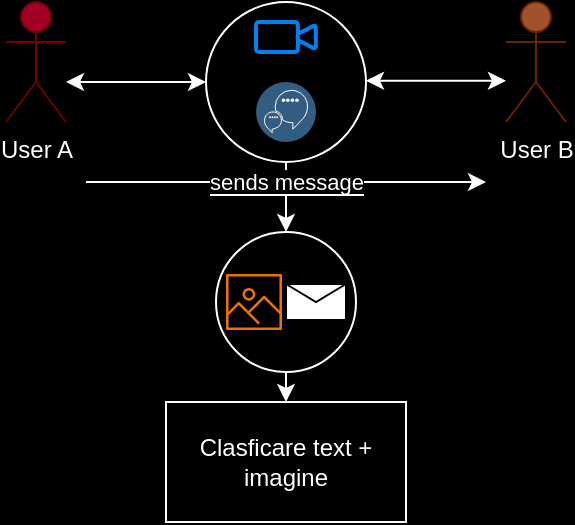 <mxfile version="24.4.4" type="device">
  <diagram name="Pagină-1" id="6S2P_VnlVyOzWFBoibde">
    <mxGraphModel dx="797" dy="414" grid="1" gridSize="10" guides="1" tooltips="1" connect="1" arrows="1" fold="1" page="1" pageScale="1" pageWidth="827" pageHeight="1169" background="#000000" math="0" shadow="0">
      <root>
        <mxCell id="0" />
        <mxCell id="1" parent="0" />
        <mxCell id="J3mIfp9jzgNA6sVhycmL-1" value="&lt;font style=&quot;background-color: rgb(0, 0, 0);&quot; color=&quot;#ffffff&quot;&gt;User A&lt;/font&gt;" style="shape=umlActor;verticalLabelPosition=bottom;verticalAlign=top;html=1;outlineConnect=0;fillColor=#a20025;strokeColor=#6F0000;fontColor=#ffffff;" vertex="1" parent="1">
          <mxGeometry x="120" y="80" width="30" height="60" as="geometry" />
        </mxCell>
        <mxCell id="J3mIfp9jzgNA6sVhycmL-2" value="&lt;font style=&quot;background-color: rgb(0, 0, 0);&quot; color=&quot;#ffffff&quot;&gt;User B&lt;/font&gt;" style="shape=umlActor;verticalLabelPosition=bottom;verticalAlign=top;html=1;outlineConnect=0;fillColor=#a0522d;strokeColor=#6D1F00;fontColor=#ffffff;" vertex="1" parent="1">
          <mxGeometry x="370" y="80" width="30" height="60" as="geometry" />
        </mxCell>
        <mxCell id="J3mIfp9jzgNA6sVhycmL-5" value="" style="ellipse;whiteSpace=wrap;html=1;aspect=fixed;fillColor=#000000;strokeColor=#FFFFFF;" vertex="1" parent="1">
          <mxGeometry x="220" y="80" width="80" height="80" as="geometry" />
        </mxCell>
        <mxCell id="J3mIfp9jzgNA6sVhycmL-3" value="" style="html=1;verticalLabelPosition=bottom;align=center;labelBackgroundColor=#ffffff;verticalAlign=top;strokeWidth=2;strokeColor=#0080F0;shadow=0;dashed=0;shape=mxgraph.ios7.icons.video_conversation;fillColor=#000000;" vertex="1" parent="1">
          <mxGeometry x="245" y="90" width="30" height="15" as="geometry" />
        </mxCell>
        <mxCell id="J3mIfp9jzgNA6sVhycmL-4" value="" style="image;aspect=fixed;perimeter=ellipsePerimeter;html=1;align=center;shadow=0;dashed=0;fontColor=#4277BB;labelBackgroundColor=default;fontSize=12;spacingTop=3;image=img/lib/ibm/data/conversation_trained_deployed.svg;" vertex="1" parent="1">
          <mxGeometry x="245" y="120" width="30" height="30" as="geometry" />
        </mxCell>
        <mxCell id="J3mIfp9jzgNA6sVhycmL-6" value="" style="endArrow=classic;startArrow=classic;html=1;rounded=0;entryX=0;entryY=0.5;entryDx=0;entryDy=0;strokeColor=#FFFFFF;" edge="1" parent="1" target="J3mIfp9jzgNA6sVhycmL-5">
          <mxGeometry width="50" height="50" relative="1" as="geometry">
            <mxPoint x="150" y="120" as="sourcePoint" />
            <mxPoint x="450" y="30" as="targetPoint" />
          </mxGeometry>
        </mxCell>
        <mxCell id="J3mIfp9jzgNA6sVhycmL-7" value="" style="endArrow=classic;startArrow=classic;html=1;rounded=0;entryX=0;entryY=0.5;entryDx=0;entryDy=0;strokeColor=#FFFFFF;" edge="1" parent="1">
          <mxGeometry width="50" height="50" relative="1" as="geometry">
            <mxPoint x="300" y="119.38" as="sourcePoint" />
            <mxPoint x="370" y="119.38" as="targetPoint" />
          </mxGeometry>
        </mxCell>
        <mxCell id="J3mIfp9jzgNA6sVhycmL-17" style="edgeStyle=orthogonalEdgeStyle;rounded=0;orthogonalLoop=1;jettySize=auto;html=1;exitX=0.5;exitY=1;exitDx=0;exitDy=0;entryX=0.5;entryY=0;entryDx=0;entryDy=0;strokeColor=#FFFFFF;" edge="1" parent="1" source="J3mIfp9jzgNA6sVhycmL-12" target="J3mIfp9jzgNA6sVhycmL-16">
          <mxGeometry relative="1" as="geometry" />
        </mxCell>
        <mxCell id="J3mIfp9jzgNA6sVhycmL-12" value="" style="ellipse;whiteSpace=wrap;html=1;aspect=fixed;fillColor=#000000;strokeColor=#FFFFFF;" vertex="1" parent="1">
          <mxGeometry x="225" y="195" width="70" height="70" as="geometry" />
        </mxCell>
        <mxCell id="J3mIfp9jzgNA6sVhycmL-8" value="" style="sketch=0;outlineConnect=0;fontColor=#232F3E;gradientColor=none;fillColor=#ED7100;strokeColor=none;dashed=0;verticalLabelPosition=bottom;verticalAlign=top;align=center;html=1;fontSize=12;fontStyle=0;aspect=fixed;pointerEvents=1;shape=mxgraph.aws4.container_registry_image;" vertex="1" parent="1">
          <mxGeometry x="230" y="216" width="28" height="28" as="geometry" />
        </mxCell>
        <mxCell id="J3mIfp9jzgNA6sVhycmL-9" value="" style="shape=message;html=1;html=1;outlineConnect=0;labelPosition=center;verticalLabelPosition=bottom;align=center;verticalAlign=top;" vertex="1" parent="1">
          <mxGeometry x="260" y="221" width="30" height="18" as="geometry" />
        </mxCell>
        <mxCell id="J3mIfp9jzgNA6sVhycmL-16" value="&lt;font style=&quot;background-color: rgb(0, 0, 0);&quot; color=&quot;#ffffff&quot;&gt;Clasficare text + imagine&lt;/font&gt;" style="rounded=0;whiteSpace=wrap;html=1;fillColor=#000000;strokeColor=#FFFFFF;" vertex="1" parent="1">
          <mxGeometry x="200" y="280" width="120" height="60" as="geometry" />
        </mxCell>
        <mxCell id="J3mIfp9jzgNA6sVhycmL-13" value="" style="endArrow=classic;html=1;rounded=0;exitX=0.5;exitY=1;exitDx=0;exitDy=0;entryX=0.5;entryY=0;entryDx=0;entryDy=0;strokeColor=#FFFFFF;" edge="1" parent="1" source="J3mIfp9jzgNA6sVhycmL-5" target="J3mIfp9jzgNA6sVhycmL-12">
          <mxGeometry width="50" height="50" relative="1" as="geometry">
            <mxPoint x="380" y="240" as="sourcePoint" />
            <mxPoint x="430" y="190" as="targetPoint" />
          </mxGeometry>
        </mxCell>
        <mxCell id="J3mIfp9jzgNA6sVhycmL-10" value="" style="endArrow=classic;html=1;rounded=0;strokeColor=#FFFFFF;" edge="1" parent="1">
          <mxGeometry width="50" height="50" relative="1" as="geometry">
            <mxPoint x="160" y="170" as="sourcePoint" />
            <mxPoint x="360" y="170" as="targetPoint" />
          </mxGeometry>
        </mxCell>
        <mxCell id="J3mIfp9jzgNA6sVhycmL-11" value="&lt;font style=&quot;background-color: rgb(0, 0, 0);&quot; color=&quot;#ffffff&quot;&gt;sends message&lt;/font&gt;" style="edgeLabel;html=1;align=center;verticalAlign=middle;resizable=0;points=[];" vertex="1" connectable="0" parent="J3mIfp9jzgNA6sVhycmL-10">
          <mxGeometry x="-0.159" y="-2" relative="1" as="geometry">
            <mxPoint x="16" y="-2" as="offset" />
          </mxGeometry>
        </mxCell>
      </root>
    </mxGraphModel>
  </diagram>
</mxfile>
